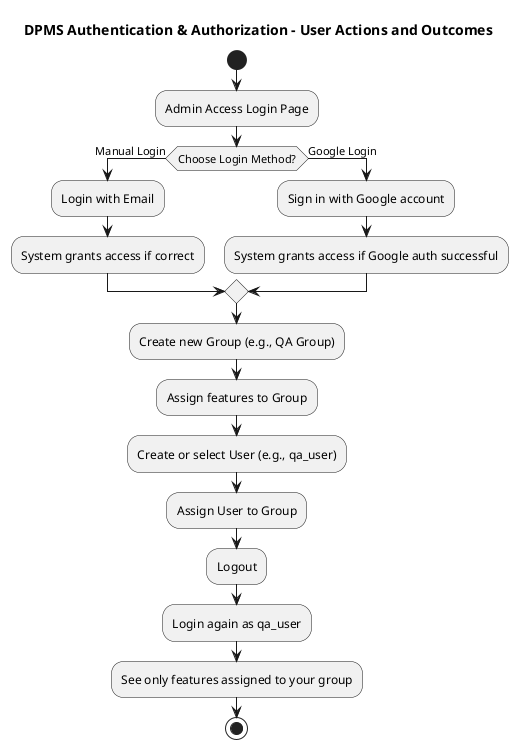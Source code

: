 @startuml
title DPMS Authentication & Authorization - User Actions and Outcomes

start
:Admin Access Login Page;
if (Choose Login Method?) then (Manual Login)
  :Login with Email;
  :System grants access if correct;
else (Google Login)
  :Sign in with Google account;
  :System grants access if Google auth successful;
endif
  :Create new Group (e.g., QA Group);
  :Assign features to Group;
  :Create or select User (e.g., qa_user);
  :Assign User to Group;
:Logout;
:Login again as qa_user;
:See only features assigned to your group;
stop
@enduml
